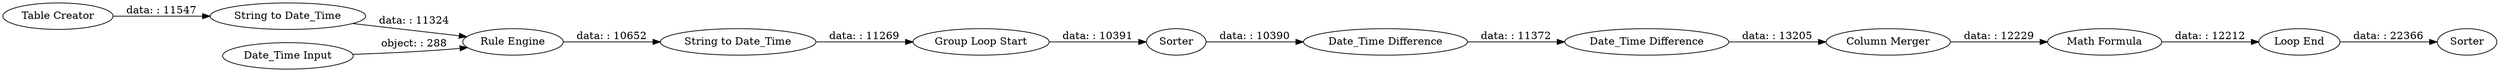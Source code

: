 digraph {
	"-7049122572449608105_41" [label="Loop End"]
	"-7049122572449608105_35" [label="Group Loop Start"]
	"-7049122572449608105_40" [label="Math Formula"]
	"-7049122572449608105_17" [label="String to Date_Time"]
	"-7049122572449608105_38" [label=Sorter]
	"-7049122572449608105_22" [label="Date_Time Input"]
	"-7049122572449608105_28" [label="Rule Engine"]
	"-7049122572449608105_37" [label="Date_Time Difference"]
	"-7049122572449608105_42" [label=Sorter]
	"-7049122572449608105_16" [label="Table Creator"]
	"-7049122572449608105_32" [label="Date_Time Difference"]
	"-7049122572449608105_39" [label="Column Merger"]
	"-7049122572449608105_30" [label="String to Date_Time"]
	"-7049122572449608105_35" -> "-7049122572449608105_38" [label="data: : 10391"]
	"-7049122572449608105_39" -> "-7049122572449608105_40" [label="data: : 12229"]
	"-7049122572449608105_37" -> "-7049122572449608105_32" [label="data: : 11372"]
	"-7049122572449608105_16" -> "-7049122572449608105_17" [label="data: : 11547"]
	"-7049122572449608105_41" -> "-7049122572449608105_42" [label="data: : 22366"]
	"-7049122572449608105_17" -> "-7049122572449608105_28" [label="data: : 11324"]
	"-7049122572449608105_32" -> "-7049122572449608105_39" [label="data: : 13205"]
	"-7049122572449608105_28" -> "-7049122572449608105_30" [label="data: : 10652"]
	"-7049122572449608105_38" -> "-7049122572449608105_37" [label="data: : 10390"]
	"-7049122572449608105_30" -> "-7049122572449608105_35" [label="data: : 11269"]
	"-7049122572449608105_22" -> "-7049122572449608105_28" [label="object: : 288"]
	"-7049122572449608105_40" -> "-7049122572449608105_41" [label="data: : 12212"]
	rankdir=LR
}
